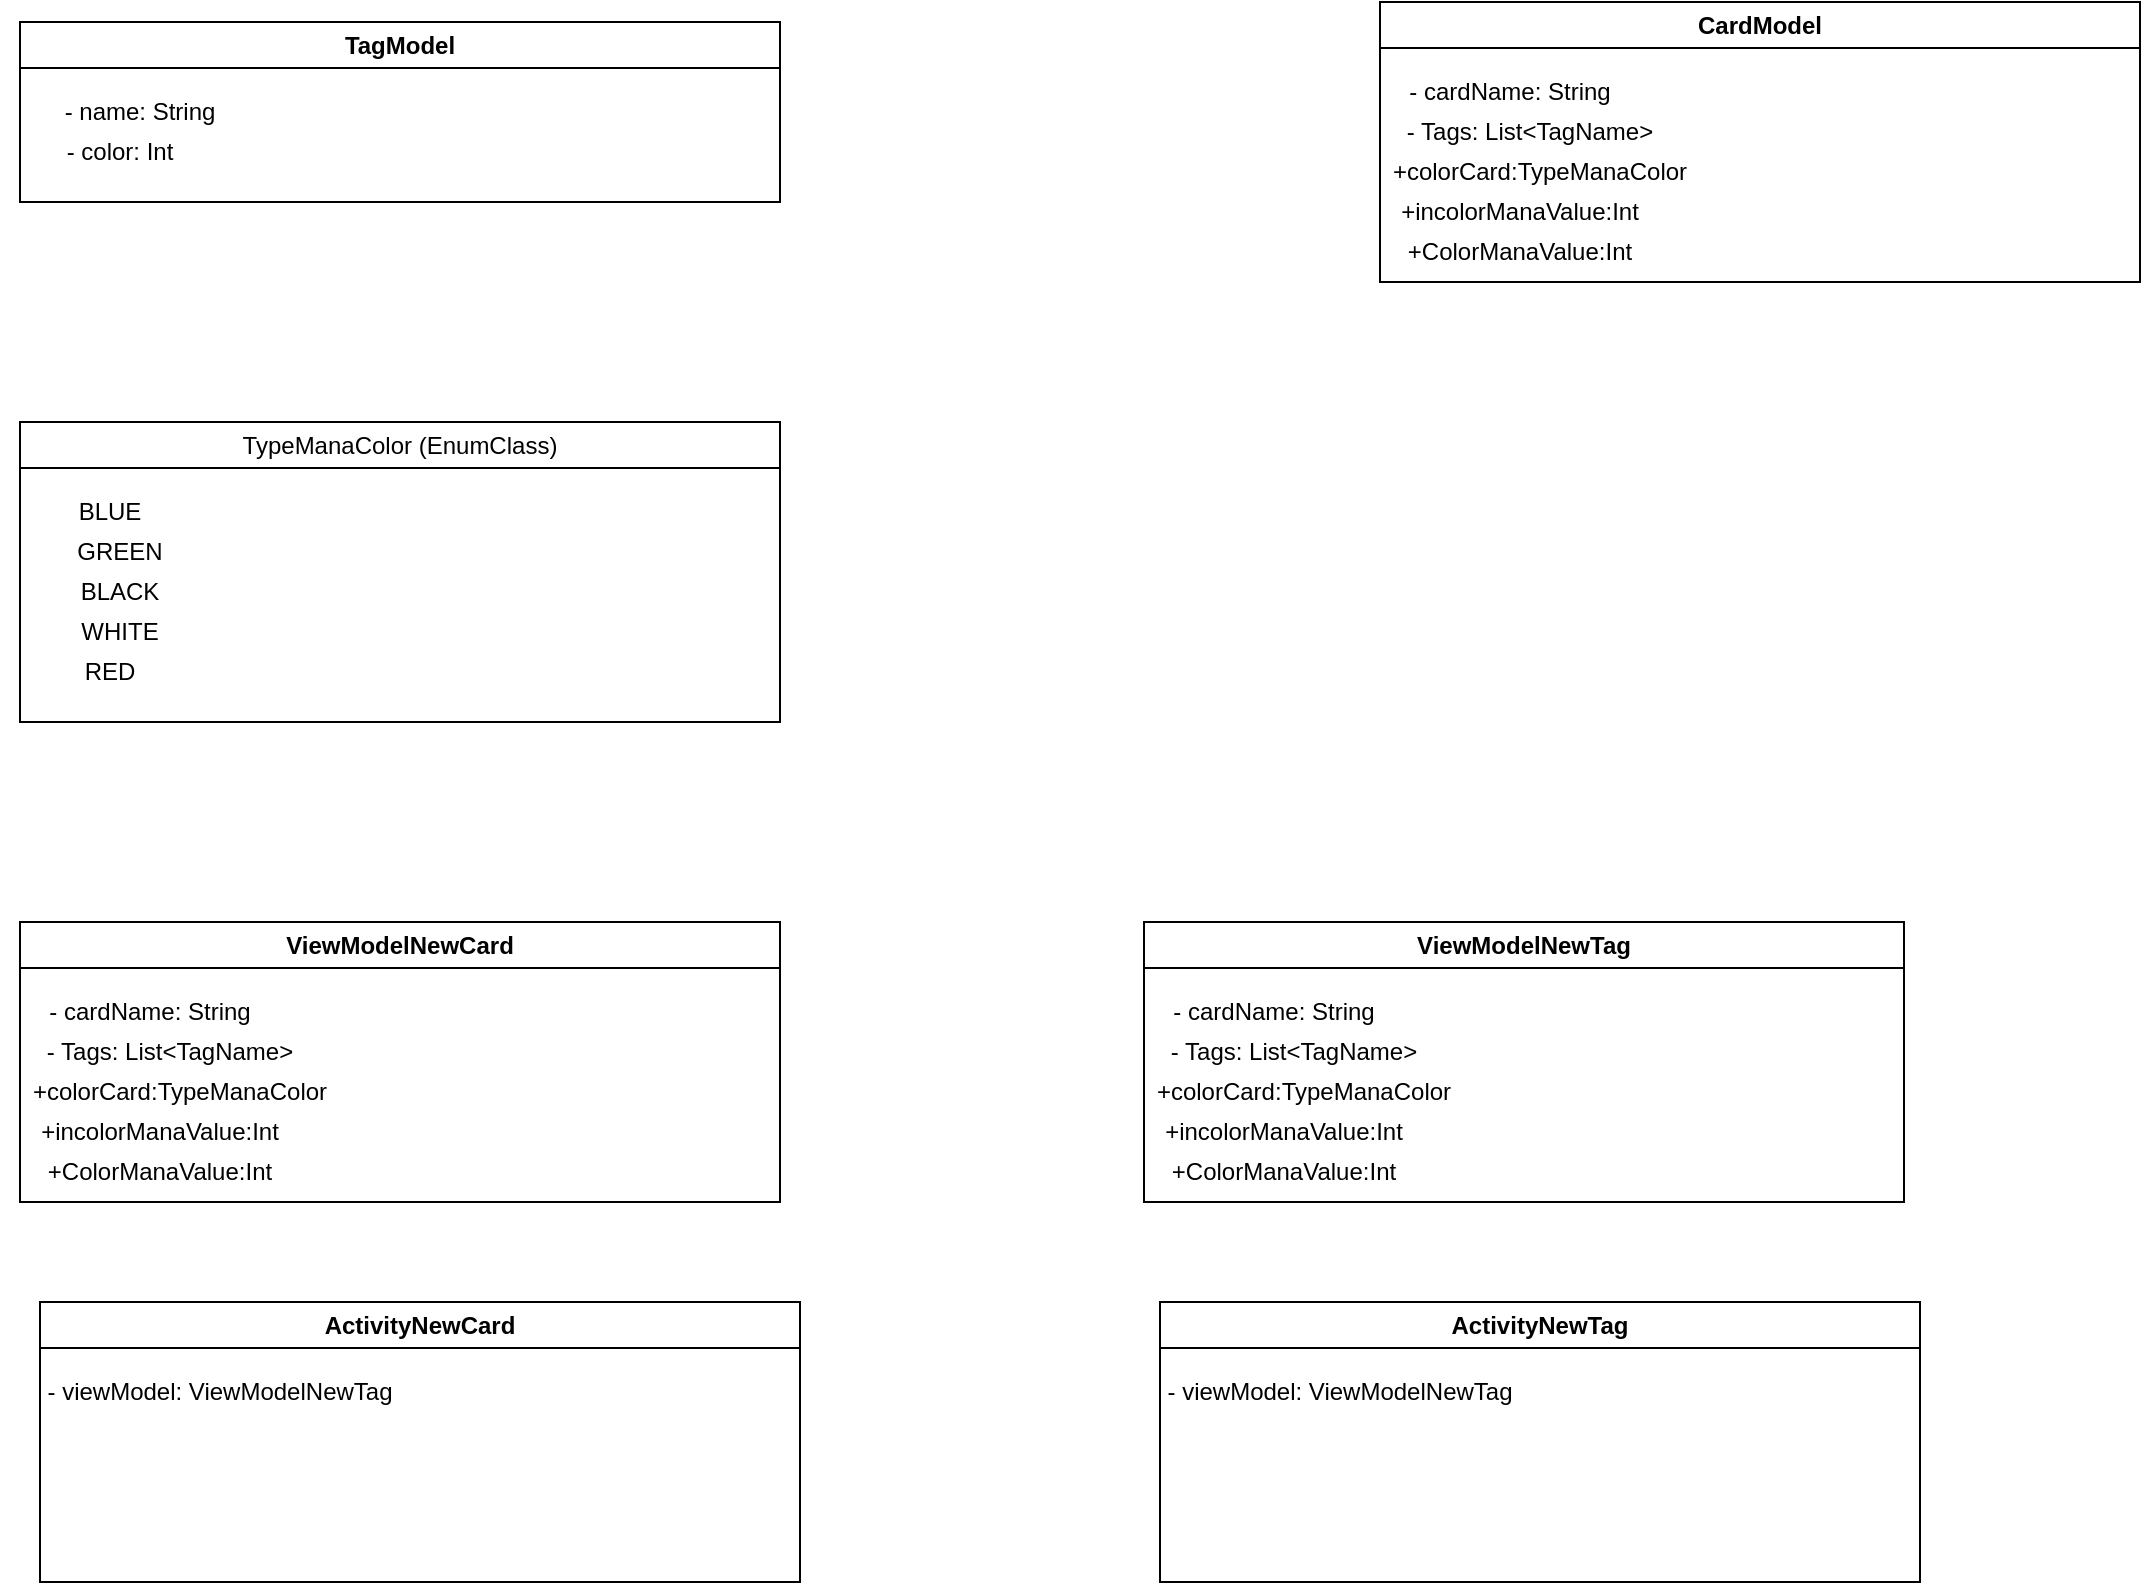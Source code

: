 <mxfile version="20.6.0" type="github">
  <diagram id="0dBuIqj76AondTTtISzp" name="Página-1">
    <mxGraphModel dx="1422" dy="762" grid="1" gridSize="10" guides="1" tooltips="1" connect="1" arrows="1" fold="1" page="1" pageScale="1" pageWidth="827" pageHeight="1169" math="0" shadow="0">
      <root>
        <mxCell id="0" />
        <mxCell id="1" parent="0" />
        <mxCell id="6obno0GaThmGZOT__fC_-1" value="TagModel" style="swimlane;whiteSpace=wrap;html=1;" parent="1" vertex="1">
          <mxGeometry x="90" y="190" width="380" height="90" as="geometry" />
        </mxCell>
        <mxCell id="6obno0GaThmGZOT__fC_-2" value="- name: String" style="text;html=1;strokeColor=none;fillColor=none;align=center;verticalAlign=middle;whiteSpace=wrap;rounded=0;" parent="6obno0GaThmGZOT__fC_-1" vertex="1">
          <mxGeometry y="30" width="120" height="30" as="geometry" />
        </mxCell>
        <mxCell id="6obno0GaThmGZOT__fC_-3" value="- color: Int" style="text;html=1;strokeColor=none;fillColor=none;align=center;verticalAlign=middle;whiteSpace=wrap;rounded=0;" parent="6obno0GaThmGZOT__fC_-1" vertex="1">
          <mxGeometry y="50" width="100" height="30" as="geometry" />
        </mxCell>
        <mxCell id="n3Wyt3uiERUh9bAAoLCt-1" value="CardModel" style="swimlane;whiteSpace=wrap;html=1;" vertex="1" parent="1">
          <mxGeometry x="770" y="180" width="380" height="140" as="geometry" />
        </mxCell>
        <mxCell id="n3Wyt3uiERUh9bAAoLCt-2" value="- cardName: String" style="text;html=1;strokeColor=none;fillColor=none;align=center;verticalAlign=middle;whiteSpace=wrap;rounded=0;" vertex="1" parent="n3Wyt3uiERUh9bAAoLCt-1">
          <mxGeometry y="30" width="130" height="30" as="geometry" />
        </mxCell>
        <mxCell id="n3Wyt3uiERUh9bAAoLCt-3" value="- Tags: List&amp;lt;TagName&amp;gt;" style="text;html=1;strokeColor=none;fillColor=none;align=center;verticalAlign=middle;whiteSpace=wrap;rounded=0;" vertex="1" parent="n3Wyt3uiERUh9bAAoLCt-1">
          <mxGeometry y="50" width="150" height="30" as="geometry" />
        </mxCell>
        <mxCell id="n3Wyt3uiERUh9bAAoLCt-4" value="+colorCard:TypeManaColor" style="text;html=1;strokeColor=none;fillColor=none;align=center;verticalAlign=middle;whiteSpace=wrap;rounded=0;" vertex="1" parent="n3Wyt3uiERUh9bAAoLCt-1">
          <mxGeometry x="-10" y="70" width="180" height="30" as="geometry" />
        </mxCell>
        <mxCell id="n3Wyt3uiERUh9bAAoLCt-15" value="+incolorManaValue:Int" style="text;html=1;strokeColor=none;fillColor=none;align=center;verticalAlign=middle;whiteSpace=wrap;rounded=0;" vertex="1" parent="n3Wyt3uiERUh9bAAoLCt-1">
          <mxGeometry y="90" width="140" height="30" as="geometry" />
        </mxCell>
        <mxCell id="n3Wyt3uiERUh9bAAoLCt-16" value="+ColorManaValue:Int" style="text;html=1;strokeColor=none;fillColor=none;align=center;verticalAlign=middle;whiteSpace=wrap;rounded=0;" vertex="1" parent="n3Wyt3uiERUh9bAAoLCt-1">
          <mxGeometry y="110" width="140" height="30" as="geometry" />
        </mxCell>
        <mxCell id="n3Wyt3uiERUh9bAAoLCt-21" value="&lt;span style=&quot;font-weight: 400;&quot;&gt;TypeManaColor (EnumClass)&lt;/span&gt;" style="swimlane;whiteSpace=wrap;html=1;" vertex="1" parent="1">
          <mxGeometry x="90" y="390" width="380" height="150" as="geometry" />
        </mxCell>
        <mxCell id="n3Wyt3uiERUh9bAAoLCt-22" value="BLUE" style="text;html=1;strokeColor=none;fillColor=none;align=center;verticalAlign=middle;whiteSpace=wrap;rounded=0;" vertex="1" parent="n3Wyt3uiERUh9bAAoLCt-21">
          <mxGeometry y="30" width="90" height="30" as="geometry" />
        </mxCell>
        <mxCell id="n3Wyt3uiERUh9bAAoLCt-23" value="GREEN" style="text;html=1;strokeColor=none;fillColor=none;align=center;verticalAlign=middle;whiteSpace=wrap;rounded=0;" vertex="1" parent="n3Wyt3uiERUh9bAAoLCt-21">
          <mxGeometry y="50" width="100" height="30" as="geometry" />
        </mxCell>
        <mxCell id="n3Wyt3uiERUh9bAAoLCt-24" value="BLACK" style="text;html=1;strokeColor=none;fillColor=none;align=center;verticalAlign=middle;whiteSpace=wrap;rounded=0;" vertex="1" parent="n3Wyt3uiERUh9bAAoLCt-21">
          <mxGeometry x="-10" y="70" width="120" height="30" as="geometry" />
        </mxCell>
        <mxCell id="n3Wyt3uiERUh9bAAoLCt-25" value="WHITE" style="text;html=1;strokeColor=none;fillColor=none;align=center;verticalAlign=middle;whiteSpace=wrap;rounded=0;" vertex="1" parent="n3Wyt3uiERUh9bAAoLCt-21">
          <mxGeometry y="90" width="100" height="30" as="geometry" />
        </mxCell>
        <mxCell id="n3Wyt3uiERUh9bAAoLCt-28" value="RED" style="text;html=1;strokeColor=none;fillColor=none;align=center;verticalAlign=middle;whiteSpace=wrap;rounded=0;" vertex="1" parent="n3Wyt3uiERUh9bAAoLCt-21">
          <mxGeometry y="110" width="90" height="30" as="geometry" />
        </mxCell>
        <mxCell id="n3Wyt3uiERUh9bAAoLCt-29" value="ViewModelNewCard" style="swimlane;whiteSpace=wrap;html=1;" vertex="1" parent="1">
          <mxGeometry x="90" y="640" width="380" height="140" as="geometry" />
        </mxCell>
        <mxCell id="n3Wyt3uiERUh9bAAoLCt-30" value="- cardName: String" style="text;html=1;strokeColor=none;fillColor=none;align=center;verticalAlign=middle;whiteSpace=wrap;rounded=0;" vertex="1" parent="n3Wyt3uiERUh9bAAoLCt-29">
          <mxGeometry y="30" width="130" height="30" as="geometry" />
        </mxCell>
        <mxCell id="n3Wyt3uiERUh9bAAoLCt-31" value="- Tags: List&amp;lt;TagName&amp;gt;" style="text;html=1;strokeColor=none;fillColor=none;align=center;verticalAlign=middle;whiteSpace=wrap;rounded=0;" vertex="1" parent="n3Wyt3uiERUh9bAAoLCt-29">
          <mxGeometry y="50" width="150" height="30" as="geometry" />
        </mxCell>
        <mxCell id="n3Wyt3uiERUh9bAAoLCt-32" value="+colorCard:TypeManaColor" style="text;html=1;strokeColor=none;fillColor=none;align=center;verticalAlign=middle;whiteSpace=wrap;rounded=0;" vertex="1" parent="n3Wyt3uiERUh9bAAoLCt-29">
          <mxGeometry x="-10" y="70" width="180" height="30" as="geometry" />
        </mxCell>
        <mxCell id="n3Wyt3uiERUh9bAAoLCt-33" value="+incolorManaValue:Int" style="text;html=1;strokeColor=none;fillColor=none;align=center;verticalAlign=middle;whiteSpace=wrap;rounded=0;" vertex="1" parent="n3Wyt3uiERUh9bAAoLCt-29">
          <mxGeometry y="90" width="140" height="30" as="geometry" />
        </mxCell>
        <mxCell id="n3Wyt3uiERUh9bAAoLCt-34" value="+ColorManaValue:Int" style="text;html=1;strokeColor=none;fillColor=none;align=center;verticalAlign=middle;whiteSpace=wrap;rounded=0;" vertex="1" parent="n3Wyt3uiERUh9bAAoLCt-29">
          <mxGeometry y="110" width="140" height="30" as="geometry" />
        </mxCell>
        <mxCell id="n3Wyt3uiERUh9bAAoLCt-35" value="ActivityNewCard" style="swimlane;whiteSpace=wrap;html=1;" vertex="1" parent="1">
          <mxGeometry x="100" y="830" width="380" height="140" as="geometry" />
        </mxCell>
        <mxCell id="n3Wyt3uiERUh9bAAoLCt-53" value="- viewModel: ViewModelNewTag" style="text;html=1;strokeColor=none;fillColor=none;align=center;verticalAlign=middle;whiteSpace=wrap;rounded=0;" vertex="1" parent="n3Wyt3uiERUh9bAAoLCt-35">
          <mxGeometry y="30" width="180" height="30" as="geometry" />
        </mxCell>
        <mxCell id="n3Wyt3uiERUh9bAAoLCt-41" value="ViewModelNewTag" style="swimlane;whiteSpace=wrap;html=1;startSize=23;" vertex="1" parent="1">
          <mxGeometry x="652" y="640" width="380" height="140" as="geometry" />
        </mxCell>
        <mxCell id="n3Wyt3uiERUh9bAAoLCt-42" value="- cardName: String" style="text;html=1;strokeColor=none;fillColor=none;align=center;verticalAlign=middle;whiteSpace=wrap;rounded=0;" vertex="1" parent="n3Wyt3uiERUh9bAAoLCt-41">
          <mxGeometry y="30" width="130" height="30" as="geometry" />
        </mxCell>
        <mxCell id="n3Wyt3uiERUh9bAAoLCt-43" value="- Tags: List&amp;lt;TagName&amp;gt;" style="text;html=1;strokeColor=none;fillColor=none;align=center;verticalAlign=middle;whiteSpace=wrap;rounded=0;" vertex="1" parent="n3Wyt3uiERUh9bAAoLCt-41">
          <mxGeometry y="50" width="150" height="30" as="geometry" />
        </mxCell>
        <mxCell id="n3Wyt3uiERUh9bAAoLCt-44" value="+colorCard:TypeManaColor" style="text;html=1;strokeColor=none;fillColor=none;align=center;verticalAlign=middle;whiteSpace=wrap;rounded=0;" vertex="1" parent="n3Wyt3uiERUh9bAAoLCt-41">
          <mxGeometry x="-10" y="70" width="180" height="30" as="geometry" />
        </mxCell>
        <mxCell id="n3Wyt3uiERUh9bAAoLCt-45" value="+incolorManaValue:Int" style="text;html=1;strokeColor=none;fillColor=none;align=center;verticalAlign=middle;whiteSpace=wrap;rounded=0;" vertex="1" parent="n3Wyt3uiERUh9bAAoLCt-41">
          <mxGeometry y="90" width="140" height="30" as="geometry" />
        </mxCell>
        <mxCell id="n3Wyt3uiERUh9bAAoLCt-46" value="+ColorManaValue:Int" style="text;html=1;strokeColor=none;fillColor=none;align=center;verticalAlign=middle;whiteSpace=wrap;rounded=0;" vertex="1" parent="n3Wyt3uiERUh9bAAoLCt-41">
          <mxGeometry y="110" width="140" height="30" as="geometry" />
        </mxCell>
        <mxCell id="n3Wyt3uiERUh9bAAoLCt-47" value="ActivityNewTag" style="swimlane;whiteSpace=wrap;html=1;" vertex="1" parent="1">
          <mxGeometry x="660" y="830" width="380" height="140" as="geometry" />
        </mxCell>
        <mxCell id="n3Wyt3uiERUh9bAAoLCt-48" value="- viewModel: ViewModelNewTag" style="text;html=1;strokeColor=none;fillColor=none;align=center;verticalAlign=middle;whiteSpace=wrap;rounded=0;" vertex="1" parent="n3Wyt3uiERUh9bAAoLCt-47">
          <mxGeometry y="30" width="180" height="30" as="geometry" />
        </mxCell>
      </root>
    </mxGraphModel>
  </diagram>
</mxfile>
